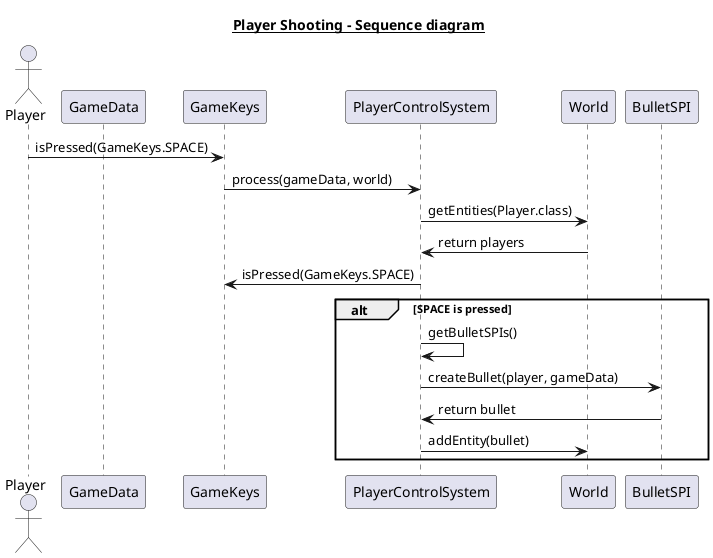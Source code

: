 @startuml
title
<u>Player Shooting - Sequence diagram</u>
end title

actor Player
participant GameData
participant GameKeys
participant PlayerControlSystem
participant World
participant BulletSPI

Player -> GameKeys: isPressed(GameKeys.SPACE)
GameKeys -> PlayerControlSystem: process(gameData, world)
PlayerControlSystem -> World: getEntities(Player.class)
World -> PlayerControlSystem: return players
PlayerControlSystem -> GameKeys: isPressed(GameKeys.SPACE)
alt SPACE is pressed
    PlayerControlSystem -> PlayerControlSystem: getBulletSPIs()
    PlayerControlSystem -> BulletSPI: createBullet(player, gameData)
    BulletSPI -> PlayerControlSystem: return bullet
    PlayerControlSystem -> World: addEntity(bullet)
end
@enduml
